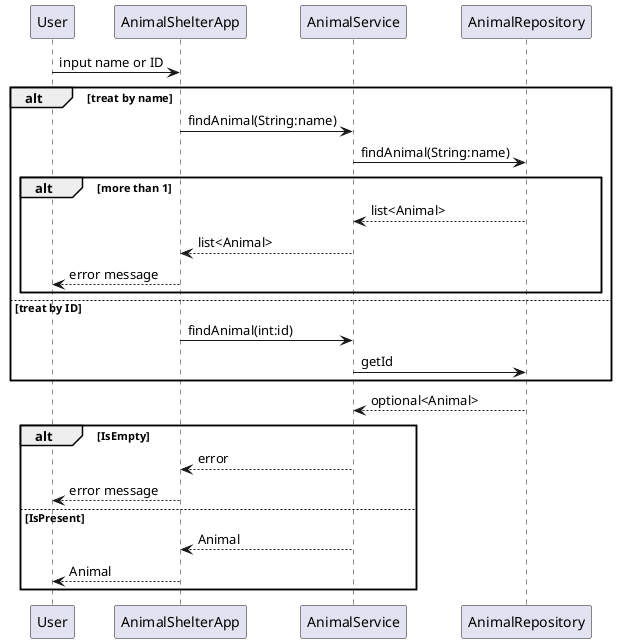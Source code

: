 @startuml

User -> AnimalShelterApp : input name or ID

alt treat by name
AnimalShelterApp -> AnimalService : findAnimal(String:name)
AnimalService -> AnimalRepository : findAnimal(String:name)

alt more than 1
AnimalService <-- AnimalRepository : list<Animal>
AnimalShelterApp <-- AnimalService : list<Animal>
User <-- AnimalShelterApp : error message
end

else treat by ID
AnimalShelterApp -> AnimalService : findAnimal(int:id)
AnimalService -> AnimalRepository : getId
end

AnimalService <-- AnimalRepository : optional<Animal>

alt IsEmpty
AnimalShelterApp <-- AnimalService : error
User <-- AnimalShelterApp : error message
else IsPresent
AnimalShelterApp <-- AnimalService : Animal
User <-- AnimalShelterApp : Animal
end
@enduml
